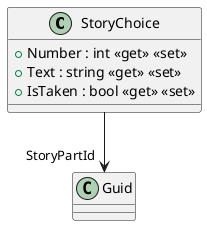 @startuml
class StoryChoice {
    + Number : int <<get>> <<set>>
    + Text : string <<get>> <<set>>
    + IsTaken : bool <<get>> <<set>>
}
StoryChoice --> "StoryPartId" Guid
@enduml
